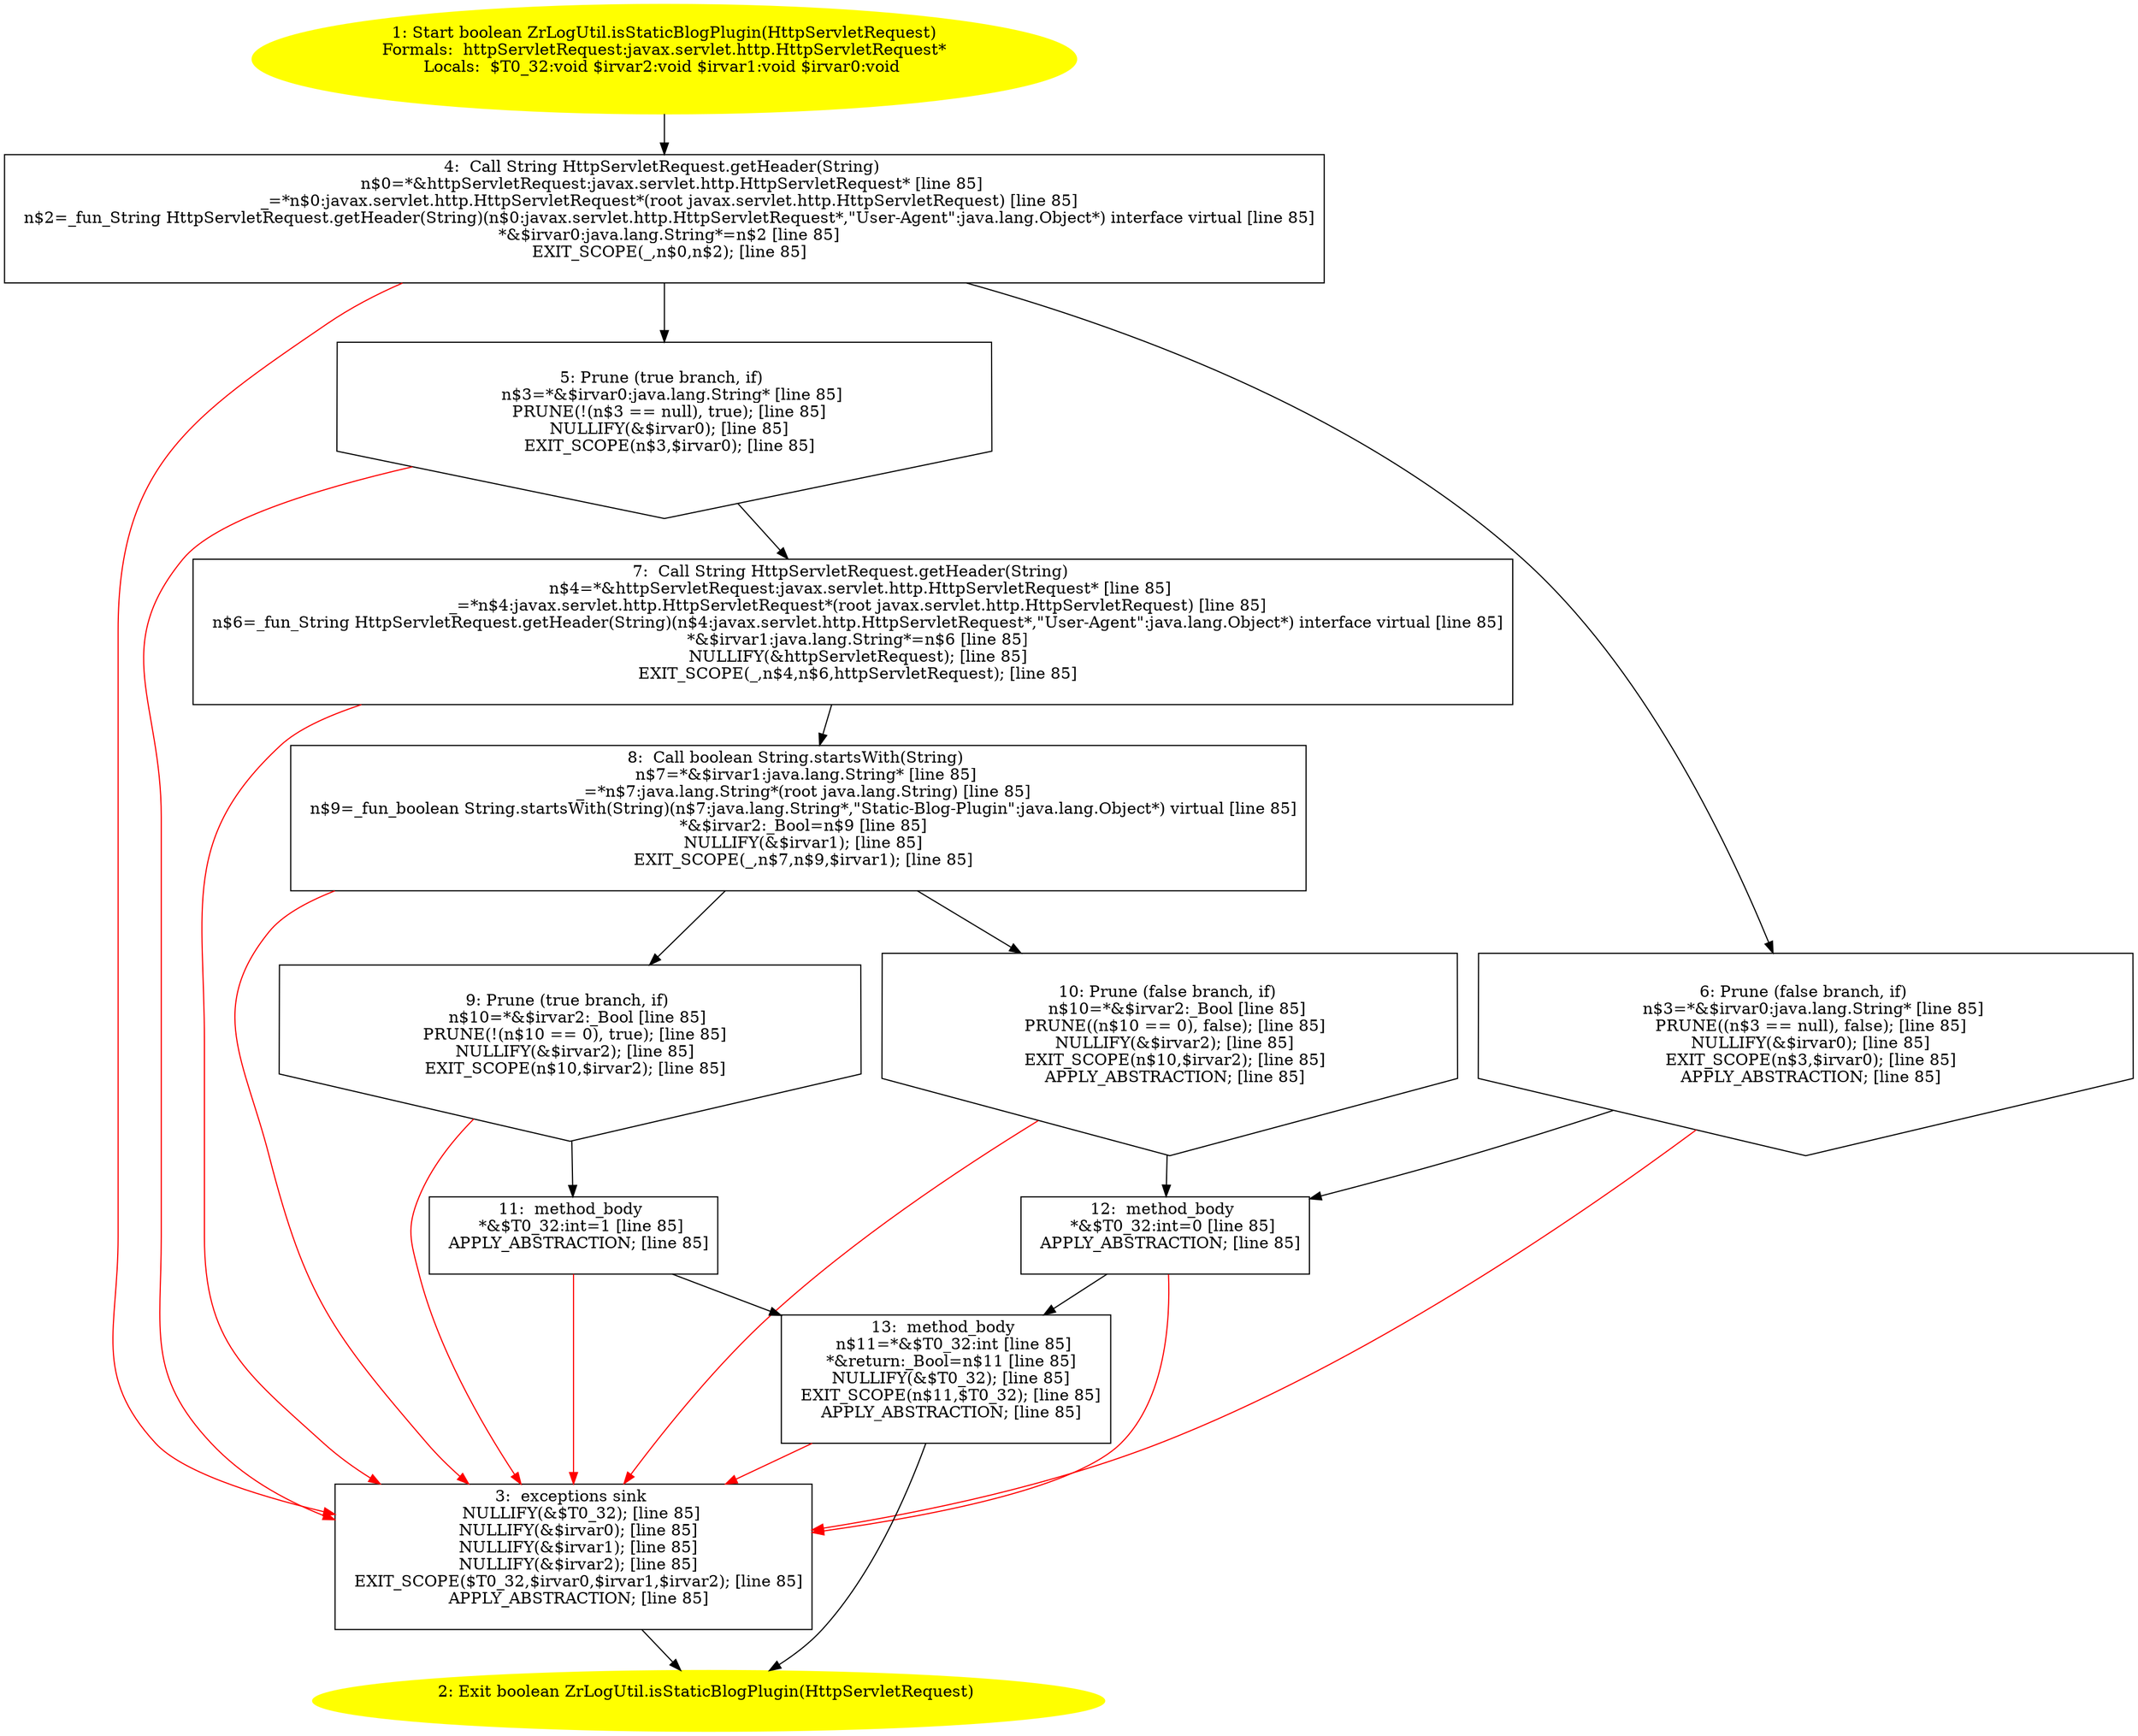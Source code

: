 /* @generated */
digraph cfg {
"com.zrlog.util.ZrLogUtil.isStaticBlogPlugin(javax.servlet.http.HttpServletRequest):boolean.19bff0f0a5423985dc8e0738bd60005c_1" [label="1: Start boolean ZrLogUtil.isStaticBlogPlugin(HttpServletRequest)\nFormals:  httpServletRequest:javax.servlet.http.HttpServletRequest*\nLocals:  $T0_32:void $irvar2:void $irvar1:void $irvar0:void \n  " color=yellow style=filled]
	

	 "com.zrlog.util.ZrLogUtil.isStaticBlogPlugin(javax.servlet.http.HttpServletRequest):boolean.19bff0f0a5423985dc8e0738bd60005c_1" -> "com.zrlog.util.ZrLogUtil.isStaticBlogPlugin(javax.servlet.http.HttpServletRequest):boolean.19bff0f0a5423985dc8e0738bd60005c_4" ;
"com.zrlog.util.ZrLogUtil.isStaticBlogPlugin(javax.servlet.http.HttpServletRequest):boolean.19bff0f0a5423985dc8e0738bd60005c_2" [label="2: Exit boolean ZrLogUtil.isStaticBlogPlugin(HttpServletRequest) \n  " color=yellow style=filled]
	

"com.zrlog.util.ZrLogUtil.isStaticBlogPlugin(javax.servlet.http.HttpServletRequest):boolean.19bff0f0a5423985dc8e0738bd60005c_3" [label="3:  exceptions sink \n   NULLIFY(&$T0_32); [line 85]\n  NULLIFY(&$irvar0); [line 85]\n  NULLIFY(&$irvar1); [line 85]\n  NULLIFY(&$irvar2); [line 85]\n  EXIT_SCOPE($T0_32,$irvar0,$irvar1,$irvar2); [line 85]\n  APPLY_ABSTRACTION; [line 85]\n " shape="box"]
	

	 "com.zrlog.util.ZrLogUtil.isStaticBlogPlugin(javax.servlet.http.HttpServletRequest):boolean.19bff0f0a5423985dc8e0738bd60005c_3" -> "com.zrlog.util.ZrLogUtil.isStaticBlogPlugin(javax.servlet.http.HttpServletRequest):boolean.19bff0f0a5423985dc8e0738bd60005c_2" ;
"com.zrlog.util.ZrLogUtil.isStaticBlogPlugin(javax.servlet.http.HttpServletRequest):boolean.19bff0f0a5423985dc8e0738bd60005c_4" [label="4:  Call String HttpServletRequest.getHeader(String) \n   n$0=*&httpServletRequest:javax.servlet.http.HttpServletRequest* [line 85]\n  _=*n$0:javax.servlet.http.HttpServletRequest*(root javax.servlet.http.HttpServletRequest) [line 85]\n  n$2=_fun_String HttpServletRequest.getHeader(String)(n$0:javax.servlet.http.HttpServletRequest*,\"User-Agent\":java.lang.Object*) interface virtual [line 85]\n  *&$irvar0:java.lang.String*=n$2 [line 85]\n  EXIT_SCOPE(_,n$0,n$2); [line 85]\n " shape="box"]
	

	 "com.zrlog.util.ZrLogUtil.isStaticBlogPlugin(javax.servlet.http.HttpServletRequest):boolean.19bff0f0a5423985dc8e0738bd60005c_4" -> "com.zrlog.util.ZrLogUtil.isStaticBlogPlugin(javax.servlet.http.HttpServletRequest):boolean.19bff0f0a5423985dc8e0738bd60005c_5" ;
	 "com.zrlog.util.ZrLogUtil.isStaticBlogPlugin(javax.servlet.http.HttpServletRequest):boolean.19bff0f0a5423985dc8e0738bd60005c_4" -> "com.zrlog.util.ZrLogUtil.isStaticBlogPlugin(javax.servlet.http.HttpServletRequest):boolean.19bff0f0a5423985dc8e0738bd60005c_6" ;
	 "com.zrlog.util.ZrLogUtil.isStaticBlogPlugin(javax.servlet.http.HttpServletRequest):boolean.19bff0f0a5423985dc8e0738bd60005c_4" -> "com.zrlog.util.ZrLogUtil.isStaticBlogPlugin(javax.servlet.http.HttpServletRequest):boolean.19bff0f0a5423985dc8e0738bd60005c_3" [color="red" ];
"com.zrlog.util.ZrLogUtil.isStaticBlogPlugin(javax.servlet.http.HttpServletRequest):boolean.19bff0f0a5423985dc8e0738bd60005c_5" [label="5: Prune (true branch, if) \n   n$3=*&$irvar0:java.lang.String* [line 85]\n  PRUNE(!(n$3 == null), true); [line 85]\n  NULLIFY(&$irvar0); [line 85]\n  EXIT_SCOPE(n$3,$irvar0); [line 85]\n " shape="invhouse"]
	

	 "com.zrlog.util.ZrLogUtil.isStaticBlogPlugin(javax.servlet.http.HttpServletRequest):boolean.19bff0f0a5423985dc8e0738bd60005c_5" -> "com.zrlog.util.ZrLogUtil.isStaticBlogPlugin(javax.servlet.http.HttpServletRequest):boolean.19bff0f0a5423985dc8e0738bd60005c_7" ;
	 "com.zrlog.util.ZrLogUtil.isStaticBlogPlugin(javax.servlet.http.HttpServletRequest):boolean.19bff0f0a5423985dc8e0738bd60005c_5" -> "com.zrlog.util.ZrLogUtil.isStaticBlogPlugin(javax.servlet.http.HttpServletRequest):boolean.19bff0f0a5423985dc8e0738bd60005c_3" [color="red" ];
"com.zrlog.util.ZrLogUtil.isStaticBlogPlugin(javax.servlet.http.HttpServletRequest):boolean.19bff0f0a5423985dc8e0738bd60005c_6" [label="6: Prune (false branch, if) \n   n$3=*&$irvar0:java.lang.String* [line 85]\n  PRUNE((n$3 == null), false); [line 85]\n  NULLIFY(&$irvar0); [line 85]\n  EXIT_SCOPE(n$3,$irvar0); [line 85]\n  APPLY_ABSTRACTION; [line 85]\n " shape="invhouse"]
	

	 "com.zrlog.util.ZrLogUtil.isStaticBlogPlugin(javax.servlet.http.HttpServletRequest):boolean.19bff0f0a5423985dc8e0738bd60005c_6" -> "com.zrlog.util.ZrLogUtil.isStaticBlogPlugin(javax.servlet.http.HttpServletRequest):boolean.19bff0f0a5423985dc8e0738bd60005c_12" ;
	 "com.zrlog.util.ZrLogUtil.isStaticBlogPlugin(javax.servlet.http.HttpServletRequest):boolean.19bff0f0a5423985dc8e0738bd60005c_6" -> "com.zrlog.util.ZrLogUtil.isStaticBlogPlugin(javax.servlet.http.HttpServletRequest):boolean.19bff0f0a5423985dc8e0738bd60005c_3" [color="red" ];
"com.zrlog.util.ZrLogUtil.isStaticBlogPlugin(javax.servlet.http.HttpServletRequest):boolean.19bff0f0a5423985dc8e0738bd60005c_7" [label="7:  Call String HttpServletRequest.getHeader(String) \n   n$4=*&httpServletRequest:javax.servlet.http.HttpServletRequest* [line 85]\n  _=*n$4:javax.servlet.http.HttpServletRequest*(root javax.servlet.http.HttpServletRequest) [line 85]\n  n$6=_fun_String HttpServletRequest.getHeader(String)(n$4:javax.servlet.http.HttpServletRequest*,\"User-Agent\":java.lang.Object*) interface virtual [line 85]\n  *&$irvar1:java.lang.String*=n$6 [line 85]\n  NULLIFY(&httpServletRequest); [line 85]\n  EXIT_SCOPE(_,n$4,n$6,httpServletRequest); [line 85]\n " shape="box"]
	

	 "com.zrlog.util.ZrLogUtil.isStaticBlogPlugin(javax.servlet.http.HttpServletRequest):boolean.19bff0f0a5423985dc8e0738bd60005c_7" -> "com.zrlog.util.ZrLogUtil.isStaticBlogPlugin(javax.servlet.http.HttpServletRequest):boolean.19bff0f0a5423985dc8e0738bd60005c_8" ;
	 "com.zrlog.util.ZrLogUtil.isStaticBlogPlugin(javax.servlet.http.HttpServletRequest):boolean.19bff0f0a5423985dc8e0738bd60005c_7" -> "com.zrlog.util.ZrLogUtil.isStaticBlogPlugin(javax.servlet.http.HttpServletRequest):boolean.19bff0f0a5423985dc8e0738bd60005c_3" [color="red" ];
"com.zrlog.util.ZrLogUtil.isStaticBlogPlugin(javax.servlet.http.HttpServletRequest):boolean.19bff0f0a5423985dc8e0738bd60005c_8" [label="8:  Call boolean String.startsWith(String) \n   n$7=*&$irvar1:java.lang.String* [line 85]\n  _=*n$7:java.lang.String*(root java.lang.String) [line 85]\n  n$9=_fun_boolean String.startsWith(String)(n$7:java.lang.String*,\"Static-Blog-Plugin\":java.lang.Object*) virtual [line 85]\n  *&$irvar2:_Bool=n$9 [line 85]\n  NULLIFY(&$irvar1); [line 85]\n  EXIT_SCOPE(_,n$7,n$9,$irvar1); [line 85]\n " shape="box"]
	

	 "com.zrlog.util.ZrLogUtil.isStaticBlogPlugin(javax.servlet.http.HttpServletRequest):boolean.19bff0f0a5423985dc8e0738bd60005c_8" -> "com.zrlog.util.ZrLogUtil.isStaticBlogPlugin(javax.servlet.http.HttpServletRequest):boolean.19bff0f0a5423985dc8e0738bd60005c_9" ;
	 "com.zrlog.util.ZrLogUtil.isStaticBlogPlugin(javax.servlet.http.HttpServletRequest):boolean.19bff0f0a5423985dc8e0738bd60005c_8" -> "com.zrlog.util.ZrLogUtil.isStaticBlogPlugin(javax.servlet.http.HttpServletRequest):boolean.19bff0f0a5423985dc8e0738bd60005c_10" ;
	 "com.zrlog.util.ZrLogUtil.isStaticBlogPlugin(javax.servlet.http.HttpServletRequest):boolean.19bff0f0a5423985dc8e0738bd60005c_8" -> "com.zrlog.util.ZrLogUtil.isStaticBlogPlugin(javax.servlet.http.HttpServletRequest):boolean.19bff0f0a5423985dc8e0738bd60005c_3" [color="red" ];
"com.zrlog.util.ZrLogUtil.isStaticBlogPlugin(javax.servlet.http.HttpServletRequest):boolean.19bff0f0a5423985dc8e0738bd60005c_9" [label="9: Prune (true branch, if) \n   n$10=*&$irvar2:_Bool [line 85]\n  PRUNE(!(n$10 == 0), true); [line 85]\n  NULLIFY(&$irvar2); [line 85]\n  EXIT_SCOPE(n$10,$irvar2); [line 85]\n " shape="invhouse"]
	

	 "com.zrlog.util.ZrLogUtil.isStaticBlogPlugin(javax.servlet.http.HttpServletRequest):boolean.19bff0f0a5423985dc8e0738bd60005c_9" -> "com.zrlog.util.ZrLogUtil.isStaticBlogPlugin(javax.servlet.http.HttpServletRequest):boolean.19bff0f0a5423985dc8e0738bd60005c_11" ;
	 "com.zrlog.util.ZrLogUtil.isStaticBlogPlugin(javax.servlet.http.HttpServletRequest):boolean.19bff0f0a5423985dc8e0738bd60005c_9" -> "com.zrlog.util.ZrLogUtil.isStaticBlogPlugin(javax.servlet.http.HttpServletRequest):boolean.19bff0f0a5423985dc8e0738bd60005c_3" [color="red" ];
"com.zrlog.util.ZrLogUtil.isStaticBlogPlugin(javax.servlet.http.HttpServletRequest):boolean.19bff0f0a5423985dc8e0738bd60005c_10" [label="10: Prune (false branch, if) \n   n$10=*&$irvar2:_Bool [line 85]\n  PRUNE((n$10 == 0), false); [line 85]\n  NULLIFY(&$irvar2); [line 85]\n  EXIT_SCOPE(n$10,$irvar2); [line 85]\n  APPLY_ABSTRACTION; [line 85]\n " shape="invhouse"]
	

	 "com.zrlog.util.ZrLogUtil.isStaticBlogPlugin(javax.servlet.http.HttpServletRequest):boolean.19bff0f0a5423985dc8e0738bd60005c_10" -> "com.zrlog.util.ZrLogUtil.isStaticBlogPlugin(javax.servlet.http.HttpServletRequest):boolean.19bff0f0a5423985dc8e0738bd60005c_12" ;
	 "com.zrlog.util.ZrLogUtil.isStaticBlogPlugin(javax.servlet.http.HttpServletRequest):boolean.19bff0f0a5423985dc8e0738bd60005c_10" -> "com.zrlog.util.ZrLogUtil.isStaticBlogPlugin(javax.servlet.http.HttpServletRequest):boolean.19bff0f0a5423985dc8e0738bd60005c_3" [color="red" ];
"com.zrlog.util.ZrLogUtil.isStaticBlogPlugin(javax.servlet.http.HttpServletRequest):boolean.19bff0f0a5423985dc8e0738bd60005c_11" [label="11:  method_body \n   *&$T0_32:int=1 [line 85]\n  APPLY_ABSTRACTION; [line 85]\n " shape="box"]
	

	 "com.zrlog.util.ZrLogUtil.isStaticBlogPlugin(javax.servlet.http.HttpServletRequest):boolean.19bff0f0a5423985dc8e0738bd60005c_11" -> "com.zrlog.util.ZrLogUtil.isStaticBlogPlugin(javax.servlet.http.HttpServletRequest):boolean.19bff0f0a5423985dc8e0738bd60005c_13" ;
	 "com.zrlog.util.ZrLogUtil.isStaticBlogPlugin(javax.servlet.http.HttpServletRequest):boolean.19bff0f0a5423985dc8e0738bd60005c_11" -> "com.zrlog.util.ZrLogUtil.isStaticBlogPlugin(javax.servlet.http.HttpServletRequest):boolean.19bff0f0a5423985dc8e0738bd60005c_3" [color="red" ];
"com.zrlog.util.ZrLogUtil.isStaticBlogPlugin(javax.servlet.http.HttpServletRequest):boolean.19bff0f0a5423985dc8e0738bd60005c_12" [label="12:  method_body \n   *&$T0_32:int=0 [line 85]\n  APPLY_ABSTRACTION; [line 85]\n " shape="box"]
	

	 "com.zrlog.util.ZrLogUtil.isStaticBlogPlugin(javax.servlet.http.HttpServletRequest):boolean.19bff0f0a5423985dc8e0738bd60005c_12" -> "com.zrlog.util.ZrLogUtil.isStaticBlogPlugin(javax.servlet.http.HttpServletRequest):boolean.19bff0f0a5423985dc8e0738bd60005c_13" ;
	 "com.zrlog.util.ZrLogUtil.isStaticBlogPlugin(javax.servlet.http.HttpServletRequest):boolean.19bff0f0a5423985dc8e0738bd60005c_12" -> "com.zrlog.util.ZrLogUtil.isStaticBlogPlugin(javax.servlet.http.HttpServletRequest):boolean.19bff0f0a5423985dc8e0738bd60005c_3" [color="red" ];
"com.zrlog.util.ZrLogUtil.isStaticBlogPlugin(javax.servlet.http.HttpServletRequest):boolean.19bff0f0a5423985dc8e0738bd60005c_13" [label="13:  method_body \n   n$11=*&$T0_32:int [line 85]\n  *&return:_Bool=n$11 [line 85]\n  NULLIFY(&$T0_32); [line 85]\n  EXIT_SCOPE(n$11,$T0_32); [line 85]\n  APPLY_ABSTRACTION; [line 85]\n " shape="box"]
	

	 "com.zrlog.util.ZrLogUtil.isStaticBlogPlugin(javax.servlet.http.HttpServletRequest):boolean.19bff0f0a5423985dc8e0738bd60005c_13" -> "com.zrlog.util.ZrLogUtil.isStaticBlogPlugin(javax.servlet.http.HttpServletRequest):boolean.19bff0f0a5423985dc8e0738bd60005c_2" ;
	 "com.zrlog.util.ZrLogUtil.isStaticBlogPlugin(javax.servlet.http.HttpServletRequest):boolean.19bff0f0a5423985dc8e0738bd60005c_13" -> "com.zrlog.util.ZrLogUtil.isStaticBlogPlugin(javax.servlet.http.HttpServletRequest):boolean.19bff0f0a5423985dc8e0738bd60005c_3" [color="red" ];
}
